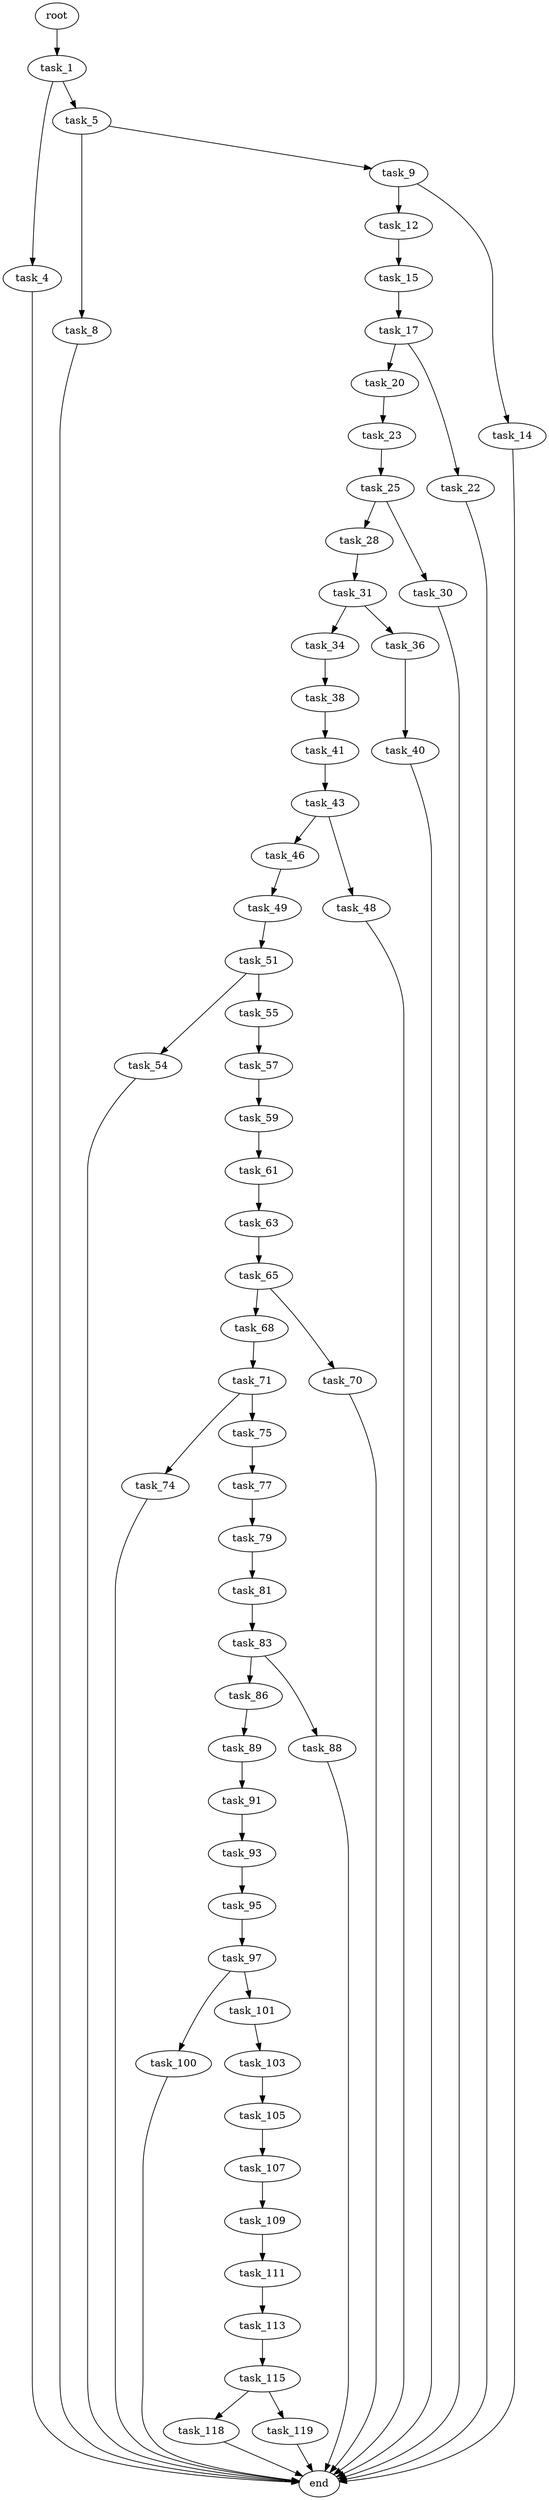 digraph G {
  root [size="0.000000"];
  task_1 [size="1073741824000.000000"];
  task_4 [size="1073741824000.000000"];
  task_5 [size="26295227248.000000"];
  task_8 [size="5273434563.000000"];
  task_9 [size="13877784474.000000"];
  task_12 [size="4644703268.000000"];
  task_14 [size="11025976586.000000"];
  task_15 [size="782757789696.000000"];
  task_17 [size="8589934592.000000"];
  task_20 [size="110440085433.000000"];
  task_22 [size="165966398750.000000"];
  task_23 [size="1352496546005.000000"];
  task_25 [size="549755813888.000000"];
  task_28 [size="68719476736.000000"];
  task_30 [size="782757789696.000000"];
  task_31 [size="231928233984.000000"];
  task_34 [size="68719476736.000000"];
  task_36 [size="134217728000.000000"];
  task_38 [size="199933463320.000000"];
  task_40 [size="48006804199.000000"];
  task_41 [size="18964482288.000000"];
  task_43 [size="8589934592.000000"];
  task_46 [size="823725653276.000000"];
  task_48 [size="782757789696.000000"];
  task_49 [size="78307127404.000000"];
  task_51 [size="549755813888.000000"];
  task_54 [size="65050907454.000000"];
  task_55 [size="16616604124.000000"];
  task_57 [size="368293445632.000000"];
  task_59 [size="8228913486.000000"];
  task_61 [size="1857618525.000000"];
  task_63 [size="6135205520.000000"];
  task_65 [size="283494170132.000000"];
  task_68 [size="8589934592.000000"];
  task_70 [size="1590123535.000000"];
  task_71 [size="18437160032.000000"];
  task_74 [size="68719476736.000000"];
  task_75 [size="8214799035.000000"];
  task_77 [size="549755813888.000000"];
  task_79 [size="8589934592.000000"];
  task_81 [size="68719476736.000000"];
  task_83 [size="1073741824000.000000"];
  task_86 [size="549755813888.000000"];
  task_88 [size="42743652100.000000"];
  task_89 [size="549755813888.000000"];
  task_91 [size="5780760078.000000"];
  task_93 [size="4239619229.000000"];
  task_95 [size="2135136158.000000"];
  task_97 [size="68719476736.000000"];
  task_100 [size="7577205670.000000"];
  task_101 [size="24142811110.000000"];
  task_103 [size="18146302384.000000"];
  task_105 [size="231928233984.000000"];
  task_107 [size="13083036803.000000"];
  task_109 [size="8960356240.000000"];
  task_111 [size="6845985669.000000"];
  task_113 [size="782757789696.000000"];
  task_115 [size="452525050235.000000"];
  task_118 [size="39533314493.000000"];
  task_119 [size="133031975428.000000"];
  end [size="0.000000"];

  root -> task_1 [size="1.000000"];
  task_1 -> task_4 [size="838860800.000000"];
  task_1 -> task_5 [size="838860800.000000"];
  task_4 -> end [size="1.000000"];
  task_5 -> task_8 [size="536870912.000000"];
  task_5 -> task_9 [size="536870912.000000"];
  task_8 -> end [size="1.000000"];
  task_9 -> task_12 [size="536870912.000000"];
  task_9 -> task_14 [size="536870912.000000"];
  task_12 -> task_15 [size="75497472.000000"];
  task_14 -> end [size="1.000000"];
  task_15 -> task_17 [size="679477248.000000"];
  task_17 -> task_20 [size="33554432.000000"];
  task_17 -> task_22 [size="33554432.000000"];
  task_20 -> task_23 [size="134217728.000000"];
  task_22 -> end [size="1.000000"];
  task_23 -> task_25 [size="838860800.000000"];
  task_25 -> task_28 [size="536870912.000000"];
  task_25 -> task_30 [size="536870912.000000"];
  task_28 -> task_31 [size="134217728.000000"];
  task_30 -> end [size="1.000000"];
  task_31 -> task_34 [size="301989888.000000"];
  task_31 -> task_36 [size="301989888.000000"];
  task_34 -> task_38 [size="134217728.000000"];
  task_36 -> task_40 [size="209715200.000000"];
  task_38 -> task_41 [size="134217728.000000"];
  task_40 -> end [size="1.000000"];
  task_41 -> task_43 [size="301989888.000000"];
  task_43 -> task_46 [size="33554432.000000"];
  task_43 -> task_48 [size="33554432.000000"];
  task_46 -> task_49 [size="536870912.000000"];
  task_48 -> end [size="1.000000"];
  task_49 -> task_51 [size="75497472.000000"];
  task_51 -> task_54 [size="536870912.000000"];
  task_51 -> task_55 [size="536870912.000000"];
  task_54 -> end [size="1.000000"];
  task_55 -> task_57 [size="301989888.000000"];
  task_57 -> task_59 [size="411041792.000000"];
  task_59 -> task_61 [size="411041792.000000"];
  task_61 -> task_63 [size="75497472.000000"];
  task_63 -> task_65 [size="411041792.000000"];
  task_65 -> task_68 [size="679477248.000000"];
  task_65 -> task_70 [size="679477248.000000"];
  task_68 -> task_71 [size="33554432.000000"];
  task_70 -> end [size="1.000000"];
  task_71 -> task_74 [size="75497472.000000"];
  task_71 -> task_75 [size="75497472.000000"];
  task_74 -> end [size="1.000000"];
  task_75 -> task_77 [size="411041792.000000"];
  task_77 -> task_79 [size="536870912.000000"];
  task_79 -> task_81 [size="33554432.000000"];
  task_81 -> task_83 [size="134217728.000000"];
  task_83 -> task_86 [size="838860800.000000"];
  task_83 -> task_88 [size="838860800.000000"];
  task_86 -> task_89 [size="536870912.000000"];
  task_88 -> end [size="1.000000"];
  task_89 -> task_91 [size="536870912.000000"];
  task_91 -> task_93 [size="536870912.000000"];
  task_93 -> task_95 [size="134217728.000000"];
  task_95 -> task_97 [size="33554432.000000"];
  task_97 -> task_100 [size="134217728.000000"];
  task_97 -> task_101 [size="134217728.000000"];
  task_100 -> end [size="1.000000"];
  task_101 -> task_103 [size="536870912.000000"];
  task_103 -> task_105 [size="75497472.000000"];
  task_105 -> task_107 [size="301989888.000000"];
  task_107 -> task_109 [size="33554432.000000"];
  task_109 -> task_111 [size="679477248.000000"];
  task_111 -> task_113 [size="134217728.000000"];
  task_113 -> task_115 [size="679477248.000000"];
  task_115 -> task_118 [size="411041792.000000"];
  task_115 -> task_119 [size="411041792.000000"];
  task_118 -> end [size="1.000000"];
  task_119 -> end [size="1.000000"];
}
